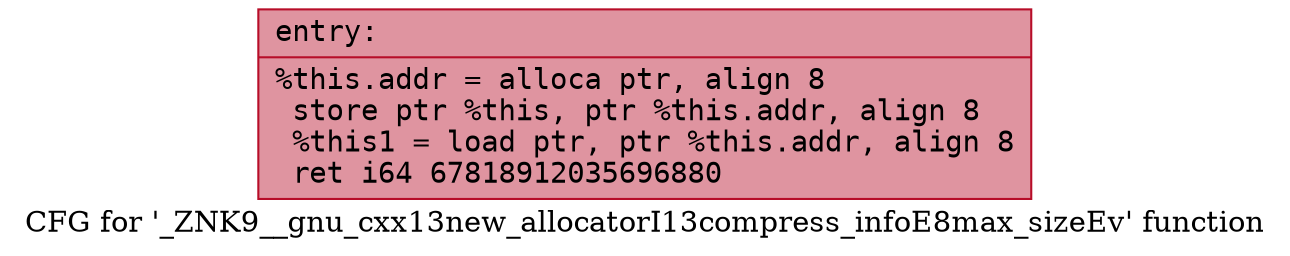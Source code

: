 digraph "CFG for '_ZNK9__gnu_cxx13new_allocatorI13compress_infoE8max_sizeEv' function" {
	label="CFG for '_ZNK9__gnu_cxx13new_allocatorI13compress_infoE8max_sizeEv' function";

	Node0x5651cd861cf0 [shape=record,color="#b70d28ff", style=filled, fillcolor="#b70d2870" fontname="Courier",label="{entry:\l|  %this.addr = alloca ptr, align 8\l  store ptr %this, ptr %this.addr, align 8\l  %this1 = load ptr, ptr %this.addr, align 8\l  ret i64 67818912035696880\l}"];
}
